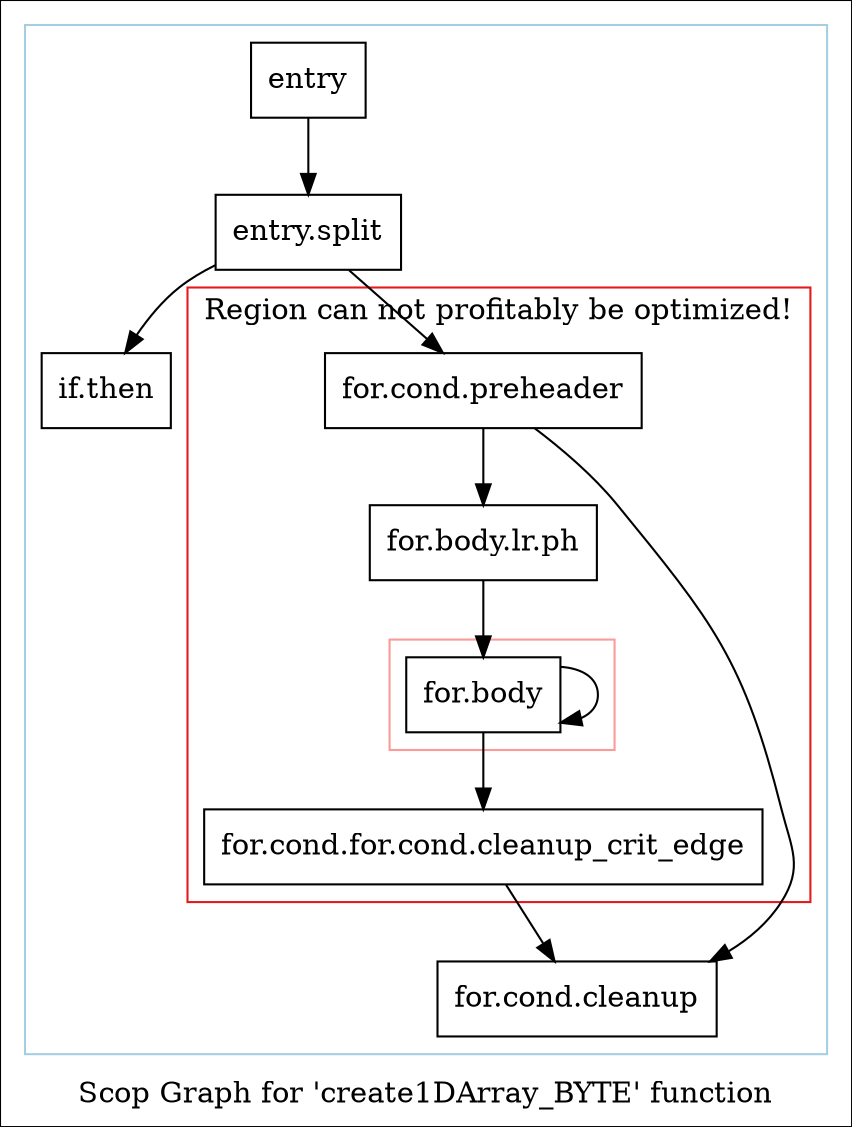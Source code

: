 digraph "Scop Graph for 'create1DArray_BYTE' function" {
	label="Scop Graph for 'create1DArray_BYTE' function";

	Node0xd3c6180 [shape=record,label="{entry}"];
	Node0xd3c6180 -> Node0xd3d4b30;
	Node0xd3d4b30 [shape=record,label="{entry.split}"];
	Node0xd3d4b30 -> Node0xd4080d0;
	Node0xd3d4b30 -> Node0xd41d9e0;
	Node0xd4080d0 [shape=record,label="{if.then}"];
	Node0xd41d9e0 [shape=record,label="{for.cond.preheader}"];
	Node0xd41d9e0 -> Node0xd3a6280;
	Node0xd41d9e0 -> Node0xd3e61d0;
	Node0xd3a6280 [shape=record,label="{for.cond.cleanup}"];
	Node0xd3e61d0 [shape=record,label="{for.body.lr.ph}"];
	Node0xd3e61d0 -> Node0xd3c8360;
	Node0xd3c8360 [shape=record,label="{for.body}"];
	Node0xd3c8360 -> Node0xd3c8360[constraint=false];
	Node0xd3c8360 -> Node0xd3a0c10;
	Node0xd3a0c10 [shape=record,label="{for.cond.for.cond.cleanup_crit_edge}"];
	Node0xd3a0c10 -> Node0xd3a6280;
	colorscheme = "paired12"
        subgraph cluster_0xd3ba420 {
          label = "";
          style = solid;
          color = 1
          subgraph cluster_0xd419480 {
            label = "Region can not profitably be optimized!";
            style = solid;
            color = 6
            subgraph cluster_0xd3d81a0 {
              label = "";
              style = solid;
              color = 5
              Node0xd3c8360;
            }
            Node0xd41d9e0;
            Node0xd3e61d0;
            Node0xd3a0c10;
          }
          Node0xd3c6180;
          Node0xd3d4b30;
          Node0xd4080d0;
          Node0xd3a6280;
        }
}
